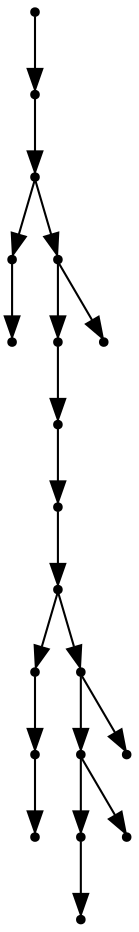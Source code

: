 digraph {
  19 [shape=point];
  18 [shape=point];
  17 [shape=point];
  1 [shape=point];
  0 [shape=point];
  16 [shape=point];
  14 [shape=point];
  13 [shape=point];
  12 [shape=point];
  11 [shape=point];
  4 [shape=point];
  3 [shape=point];
  2 [shape=point];
  10 [shape=point];
  8 [shape=point];
  6 [shape=point];
  5 [shape=point];
  7 [shape=point];
  9 [shape=point];
  15 [shape=point];
19 -> 18;
18 -> 17;
17 -> 1;
1 -> 0;
17 -> 16;
16 -> 14;
14 -> 13;
13 -> 12;
12 -> 11;
11 -> 4;
4 -> 3;
3 -> 2;
11 -> 10;
10 -> 8;
8 -> 6;
6 -> 5;
8 -> 7;
10 -> 9;
16 -> 15;
}
